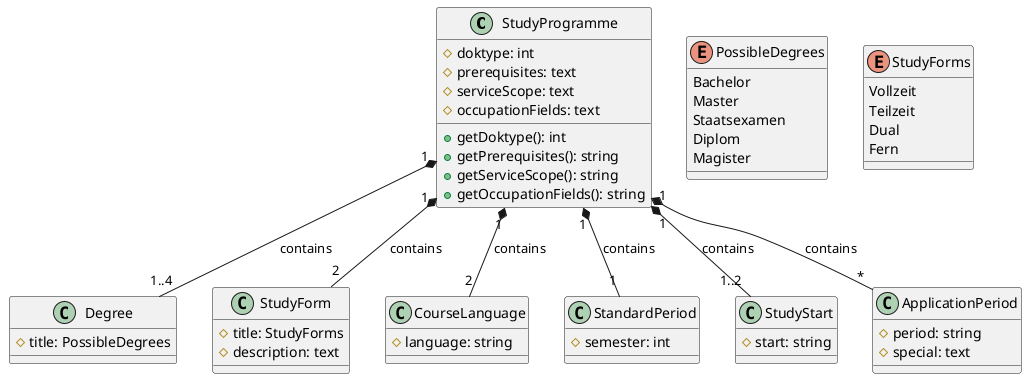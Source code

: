 @startuml
class StudyProgramme {
    # doktype: int
    # prerequisites: text
    # serviceScope: text
    # occupationFields: text
    + getDoktype(): int
    + getPrerequisites(): string
    + getServiceScope(): string
    + getOccupationFields(): string
}
class Degree {
    # title: PossibleDegrees
}
class StudyForm {
    # title: StudyForms
    # description: text
}
class CourseLanguage {
    # language: string
}
class StandardPeriod {
    # semester: int
}
class StudyStart {
    # start: string
}
class ApplicationPeriod {
    # period: string
    # special: text
}
enum PossibleDegrees {
    Bachelor
    Master
    Staatsexamen
    Diplom
    Magister
}

enum StudyForms {
    Vollzeit
    Teilzeit
    Dual
    Fern
}

StudyProgramme "1" *-- "1..4" Degree : contains
StudyProgramme "1" *-- "2" StudyForm : contains
StudyProgramme "1" *-- "2" CourseLanguage : contains
StudyProgramme "1" *-- "1" StandardPeriod : contains
StudyProgramme "1" *-- "1..2" StudyStart : contains
StudyProgramme "1" *-- "*" ApplicationPeriod : contains
@enduml
